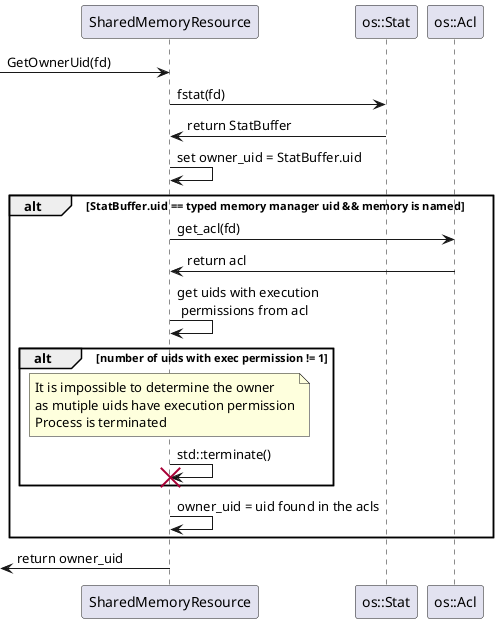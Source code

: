 @startuml GetOwnerUid

participant SharedMemoryResource 
participant "os::Stat" as os
participant "os::Acl" as acl

[->  SharedMemoryResource: GetOwnerUid(fd)
SharedMemoryResource -> os : fstat(fd)
os -> SharedMemoryResource: return StatBuffer

SharedMemoryResource -> SharedMemoryResource: set owner_uid = StatBuffer.uid

alt StatBuffer.uid == typed memory manager uid && memory is named
    SharedMemoryResource -> acl: get_acl(fd)
    acl -> SharedMemoryResource: return acl

    SharedMemoryResource -> SharedMemoryResource: get uids with execution \n permissions from acl

    alt number of uids with exec permission != 1
        note over SharedMemoryResource
        It is impossible to determine the owner
        as mutiple uids have execution permission
        Process is terminated
        endnote
        SharedMemoryResource -> SharedMemoryResource: std::terminate()
        destroy SharedMemoryResource
    end

    SharedMemoryResource -> SharedMemoryResource: owner_uid = uid found in the acls
end

SharedMemoryResource ->[: return owner_uid

@enduml
